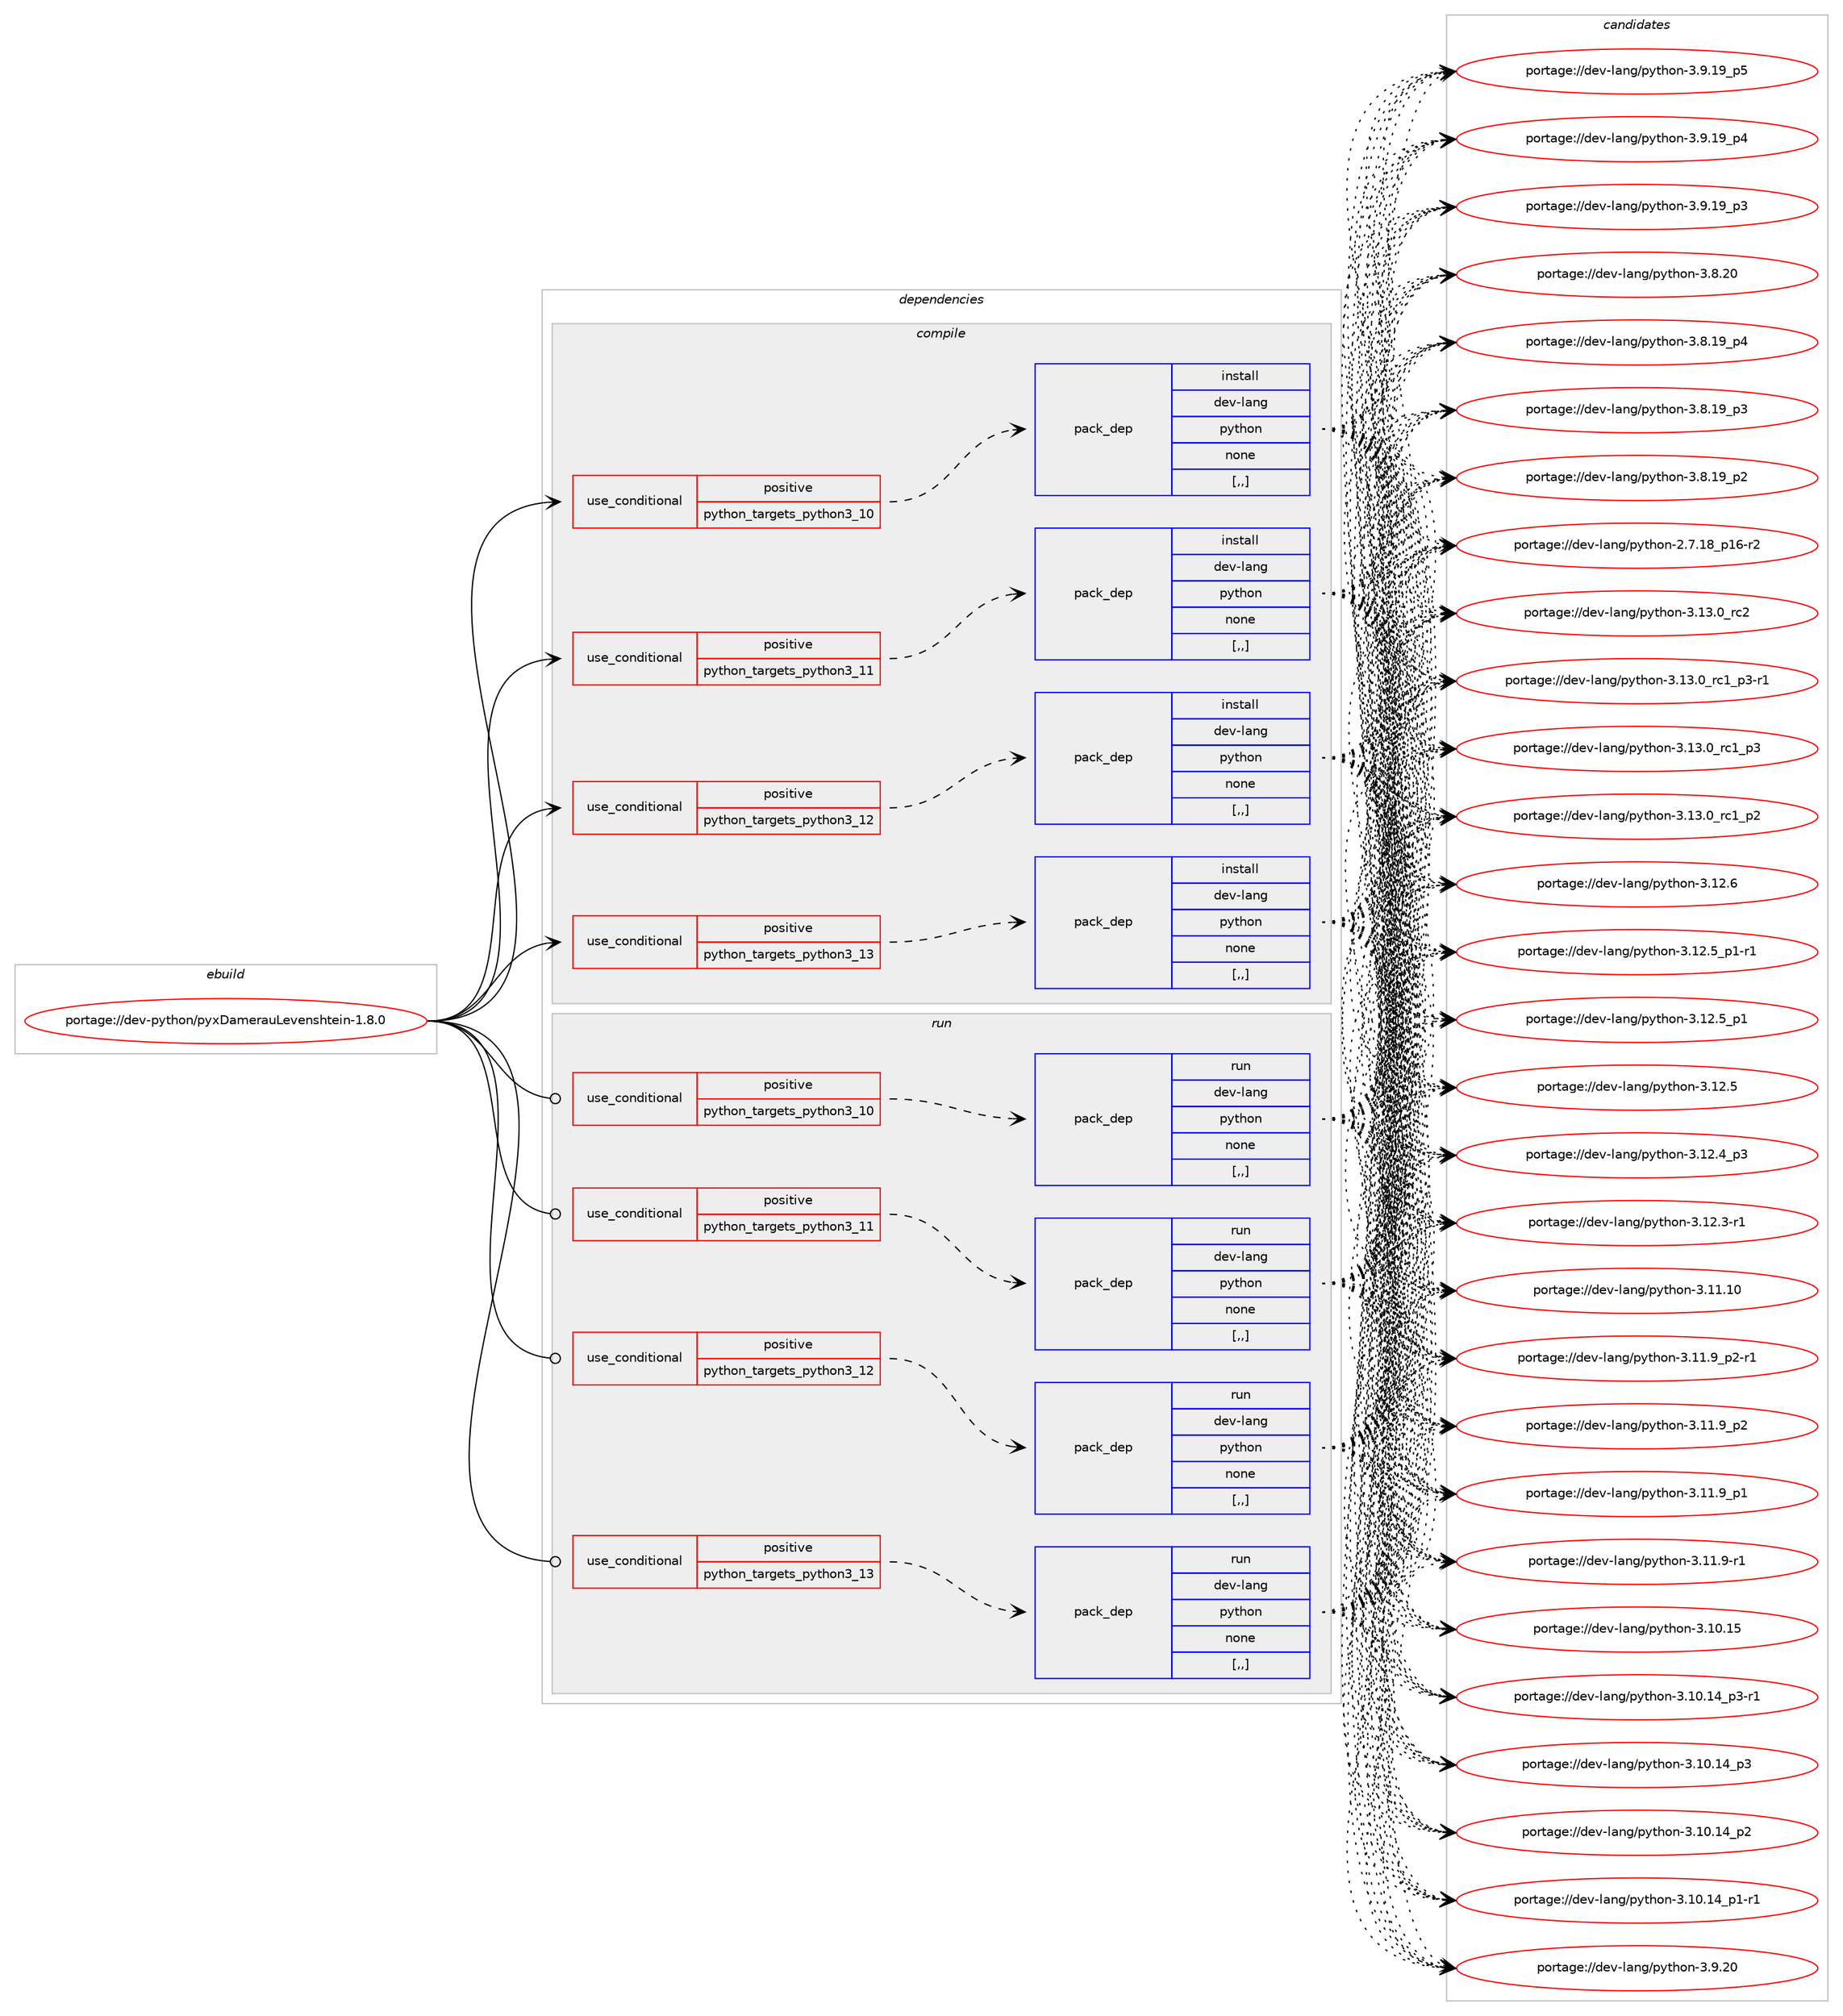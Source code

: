 digraph prolog {

# *************
# Graph options
# *************

newrank=true;
concentrate=true;
compound=true;
graph [rankdir=LR,fontname=Helvetica,fontsize=10,ranksep=1.5];#, ranksep=2.5, nodesep=0.2];
edge  [arrowhead=vee];
node  [fontname=Helvetica,fontsize=10];

# **********
# The ebuild
# **********

subgraph cluster_leftcol {
color=gray;
label=<<i>ebuild</i>>;
id [label="portage://dev-python/pyxDamerauLevenshtein-1.8.0", color=red, width=4, href="../dev-python/pyxDamerauLevenshtein-1.8.0.svg"];
}

# ****************
# The dependencies
# ****************

subgraph cluster_midcol {
color=gray;
label=<<i>dependencies</i>>;
subgraph cluster_compile {
fillcolor="#eeeeee";
style=filled;
label=<<i>compile</i>>;
subgraph cond169237 {
dependency656173 [label=<<TABLE BORDER="0" CELLBORDER="1" CELLSPACING="0" CELLPADDING="4"><TR><TD ROWSPAN="3" CELLPADDING="10">use_conditional</TD></TR><TR><TD>positive</TD></TR><TR><TD>python_targets_python3_10</TD></TR></TABLE>>, shape=none, color=red];
subgraph pack482074 {
dependency656174 [label=<<TABLE BORDER="0" CELLBORDER="1" CELLSPACING="0" CELLPADDING="4" WIDTH="220"><TR><TD ROWSPAN="6" CELLPADDING="30">pack_dep</TD></TR><TR><TD WIDTH="110">install</TD></TR><TR><TD>dev-lang</TD></TR><TR><TD>python</TD></TR><TR><TD>none</TD></TR><TR><TD>[,,]</TD></TR></TABLE>>, shape=none, color=blue];
}
dependency656173:e -> dependency656174:w [weight=20,style="dashed",arrowhead="vee"];
}
id:e -> dependency656173:w [weight=20,style="solid",arrowhead="vee"];
subgraph cond169238 {
dependency656175 [label=<<TABLE BORDER="0" CELLBORDER="1" CELLSPACING="0" CELLPADDING="4"><TR><TD ROWSPAN="3" CELLPADDING="10">use_conditional</TD></TR><TR><TD>positive</TD></TR><TR><TD>python_targets_python3_11</TD></TR></TABLE>>, shape=none, color=red];
subgraph pack482075 {
dependency656176 [label=<<TABLE BORDER="0" CELLBORDER="1" CELLSPACING="0" CELLPADDING="4" WIDTH="220"><TR><TD ROWSPAN="6" CELLPADDING="30">pack_dep</TD></TR><TR><TD WIDTH="110">install</TD></TR><TR><TD>dev-lang</TD></TR><TR><TD>python</TD></TR><TR><TD>none</TD></TR><TR><TD>[,,]</TD></TR></TABLE>>, shape=none, color=blue];
}
dependency656175:e -> dependency656176:w [weight=20,style="dashed",arrowhead="vee"];
}
id:e -> dependency656175:w [weight=20,style="solid",arrowhead="vee"];
subgraph cond169239 {
dependency656177 [label=<<TABLE BORDER="0" CELLBORDER="1" CELLSPACING="0" CELLPADDING="4"><TR><TD ROWSPAN="3" CELLPADDING="10">use_conditional</TD></TR><TR><TD>positive</TD></TR><TR><TD>python_targets_python3_12</TD></TR></TABLE>>, shape=none, color=red];
subgraph pack482076 {
dependency656178 [label=<<TABLE BORDER="0" CELLBORDER="1" CELLSPACING="0" CELLPADDING="4" WIDTH="220"><TR><TD ROWSPAN="6" CELLPADDING="30">pack_dep</TD></TR><TR><TD WIDTH="110">install</TD></TR><TR><TD>dev-lang</TD></TR><TR><TD>python</TD></TR><TR><TD>none</TD></TR><TR><TD>[,,]</TD></TR></TABLE>>, shape=none, color=blue];
}
dependency656177:e -> dependency656178:w [weight=20,style="dashed",arrowhead="vee"];
}
id:e -> dependency656177:w [weight=20,style="solid",arrowhead="vee"];
subgraph cond169240 {
dependency656179 [label=<<TABLE BORDER="0" CELLBORDER="1" CELLSPACING="0" CELLPADDING="4"><TR><TD ROWSPAN="3" CELLPADDING="10">use_conditional</TD></TR><TR><TD>positive</TD></TR><TR><TD>python_targets_python3_13</TD></TR></TABLE>>, shape=none, color=red];
subgraph pack482077 {
dependency656180 [label=<<TABLE BORDER="0" CELLBORDER="1" CELLSPACING="0" CELLPADDING="4" WIDTH="220"><TR><TD ROWSPAN="6" CELLPADDING="30">pack_dep</TD></TR><TR><TD WIDTH="110">install</TD></TR><TR><TD>dev-lang</TD></TR><TR><TD>python</TD></TR><TR><TD>none</TD></TR><TR><TD>[,,]</TD></TR></TABLE>>, shape=none, color=blue];
}
dependency656179:e -> dependency656180:w [weight=20,style="dashed",arrowhead="vee"];
}
id:e -> dependency656179:w [weight=20,style="solid",arrowhead="vee"];
}
subgraph cluster_compileandrun {
fillcolor="#eeeeee";
style=filled;
label=<<i>compile and run</i>>;
}
subgraph cluster_run {
fillcolor="#eeeeee";
style=filled;
label=<<i>run</i>>;
subgraph cond169241 {
dependency656181 [label=<<TABLE BORDER="0" CELLBORDER="1" CELLSPACING="0" CELLPADDING="4"><TR><TD ROWSPAN="3" CELLPADDING="10">use_conditional</TD></TR><TR><TD>positive</TD></TR><TR><TD>python_targets_python3_10</TD></TR></TABLE>>, shape=none, color=red];
subgraph pack482078 {
dependency656182 [label=<<TABLE BORDER="0" CELLBORDER="1" CELLSPACING="0" CELLPADDING="4" WIDTH="220"><TR><TD ROWSPAN="6" CELLPADDING="30">pack_dep</TD></TR><TR><TD WIDTH="110">run</TD></TR><TR><TD>dev-lang</TD></TR><TR><TD>python</TD></TR><TR><TD>none</TD></TR><TR><TD>[,,]</TD></TR></TABLE>>, shape=none, color=blue];
}
dependency656181:e -> dependency656182:w [weight=20,style="dashed",arrowhead="vee"];
}
id:e -> dependency656181:w [weight=20,style="solid",arrowhead="odot"];
subgraph cond169242 {
dependency656183 [label=<<TABLE BORDER="0" CELLBORDER="1" CELLSPACING="0" CELLPADDING="4"><TR><TD ROWSPAN="3" CELLPADDING="10">use_conditional</TD></TR><TR><TD>positive</TD></TR><TR><TD>python_targets_python3_11</TD></TR></TABLE>>, shape=none, color=red];
subgraph pack482079 {
dependency656184 [label=<<TABLE BORDER="0" CELLBORDER="1" CELLSPACING="0" CELLPADDING="4" WIDTH="220"><TR><TD ROWSPAN="6" CELLPADDING="30">pack_dep</TD></TR><TR><TD WIDTH="110">run</TD></TR><TR><TD>dev-lang</TD></TR><TR><TD>python</TD></TR><TR><TD>none</TD></TR><TR><TD>[,,]</TD></TR></TABLE>>, shape=none, color=blue];
}
dependency656183:e -> dependency656184:w [weight=20,style="dashed",arrowhead="vee"];
}
id:e -> dependency656183:w [weight=20,style="solid",arrowhead="odot"];
subgraph cond169243 {
dependency656185 [label=<<TABLE BORDER="0" CELLBORDER="1" CELLSPACING="0" CELLPADDING="4"><TR><TD ROWSPAN="3" CELLPADDING="10">use_conditional</TD></TR><TR><TD>positive</TD></TR><TR><TD>python_targets_python3_12</TD></TR></TABLE>>, shape=none, color=red];
subgraph pack482080 {
dependency656186 [label=<<TABLE BORDER="0" CELLBORDER="1" CELLSPACING="0" CELLPADDING="4" WIDTH="220"><TR><TD ROWSPAN="6" CELLPADDING="30">pack_dep</TD></TR><TR><TD WIDTH="110">run</TD></TR><TR><TD>dev-lang</TD></TR><TR><TD>python</TD></TR><TR><TD>none</TD></TR><TR><TD>[,,]</TD></TR></TABLE>>, shape=none, color=blue];
}
dependency656185:e -> dependency656186:w [weight=20,style="dashed",arrowhead="vee"];
}
id:e -> dependency656185:w [weight=20,style="solid",arrowhead="odot"];
subgraph cond169244 {
dependency656187 [label=<<TABLE BORDER="0" CELLBORDER="1" CELLSPACING="0" CELLPADDING="4"><TR><TD ROWSPAN="3" CELLPADDING="10">use_conditional</TD></TR><TR><TD>positive</TD></TR><TR><TD>python_targets_python3_13</TD></TR></TABLE>>, shape=none, color=red];
subgraph pack482081 {
dependency656188 [label=<<TABLE BORDER="0" CELLBORDER="1" CELLSPACING="0" CELLPADDING="4" WIDTH="220"><TR><TD ROWSPAN="6" CELLPADDING="30">pack_dep</TD></TR><TR><TD WIDTH="110">run</TD></TR><TR><TD>dev-lang</TD></TR><TR><TD>python</TD></TR><TR><TD>none</TD></TR><TR><TD>[,,]</TD></TR></TABLE>>, shape=none, color=blue];
}
dependency656187:e -> dependency656188:w [weight=20,style="dashed",arrowhead="vee"];
}
id:e -> dependency656187:w [weight=20,style="solid",arrowhead="odot"];
}
}

# **************
# The candidates
# **************

subgraph cluster_choices {
rank=same;
color=gray;
label=<<i>candidates</i>>;

subgraph choice482074 {
color=black;
nodesep=1;
choice10010111845108971101034711212111610411111045514649514648951149950 [label="portage://dev-lang/python-3.13.0_rc2", color=red, width=4,href="../dev-lang/python-3.13.0_rc2.svg"];
choice1001011184510897110103471121211161041111104551464951464895114994995112514511449 [label="portage://dev-lang/python-3.13.0_rc1_p3-r1", color=red, width=4,href="../dev-lang/python-3.13.0_rc1_p3-r1.svg"];
choice100101118451089711010347112121116104111110455146495146489511499499511251 [label="portage://dev-lang/python-3.13.0_rc1_p3", color=red, width=4,href="../dev-lang/python-3.13.0_rc1_p3.svg"];
choice100101118451089711010347112121116104111110455146495146489511499499511250 [label="portage://dev-lang/python-3.13.0_rc1_p2", color=red, width=4,href="../dev-lang/python-3.13.0_rc1_p2.svg"];
choice10010111845108971101034711212111610411111045514649504654 [label="portage://dev-lang/python-3.12.6", color=red, width=4,href="../dev-lang/python-3.12.6.svg"];
choice1001011184510897110103471121211161041111104551464950465395112494511449 [label="portage://dev-lang/python-3.12.5_p1-r1", color=red, width=4,href="../dev-lang/python-3.12.5_p1-r1.svg"];
choice100101118451089711010347112121116104111110455146495046539511249 [label="portage://dev-lang/python-3.12.5_p1", color=red, width=4,href="../dev-lang/python-3.12.5_p1.svg"];
choice10010111845108971101034711212111610411111045514649504653 [label="portage://dev-lang/python-3.12.5", color=red, width=4,href="../dev-lang/python-3.12.5.svg"];
choice100101118451089711010347112121116104111110455146495046529511251 [label="portage://dev-lang/python-3.12.4_p3", color=red, width=4,href="../dev-lang/python-3.12.4_p3.svg"];
choice100101118451089711010347112121116104111110455146495046514511449 [label="portage://dev-lang/python-3.12.3-r1", color=red, width=4,href="../dev-lang/python-3.12.3-r1.svg"];
choice1001011184510897110103471121211161041111104551464949464948 [label="portage://dev-lang/python-3.11.10", color=red, width=4,href="../dev-lang/python-3.11.10.svg"];
choice1001011184510897110103471121211161041111104551464949465795112504511449 [label="portage://dev-lang/python-3.11.9_p2-r1", color=red, width=4,href="../dev-lang/python-3.11.9_p2-r1.svg"];
choice100101118451089711010347112121116104111110455146494946579511250 [label="portage://dev-lang/python-3.11.9_p2", color=red, width=4,href="../dev-lang/python-3.11.9_p2.svg"];
choice100101118451089711010347112121116104111110455146494946579511249 [label="portage://dev-lang/python-3.11.9_p1", color=red, width=4,href="../dev-lang/python-3.11.9_p1.svg"];
choice100101118451089711010347112121116104111110455146494946574511449 [label="portage://dev-lang/python-3.11.9-r1", color=red, width=4,href="../dev-lang/python-3.11.9-r1.svg"];
choice1001011184510897110103471121211161041111104551464948464953 [label="portage://dev-lang/python-3.10.15", color=red, width=4,href="../dev-lang/python-3.10.15.svg"];
choice100101118451089711010347112121116104111110455146494846495295112514511449 [label="portage://dev-lang/python-3.10.14_p3-r1", color=red, width=4,href="../dev-lang/python-3.10.14_p3-r1.svg"];
choice10010111845108971101034711212111610411111045514649484649529511251 [label="portage://dev-lang/python-3.10.14_p3", color=red, width=4,href="../dev-lang/python-3.10.14_p3.svg"];
choice10010111845108971101034711212111610411111045514649484649529511250 [label="portage://dev-lang/python-3.10.14_p2", color=red, width=4,href="../dev-lang/python-3.10.14_p2.svg"];
choice100101118451089711010347112121116104111110455146494846495295112494511449 [label="portage://dev-lang/python-3.10.14_p1-r1", color=red, width=4,href="../dev-lang/python-3.10.14_p1-r1.svg"];
choice10010111845108971101034711212111610411111045514657465048 [label="portage://dev-lang/python-3.9.20", color=red, width=4,href="../dev-lang/python-3.9.20.svg"];
choice100101118451089711010347112121116104111110455146574649579511253 [label="portage://dev-lang/python-3.9.19_p5", color=red, width=4,href="../dev-lang/python-3.9.19_p5.svg"];
choice100101118451089711010347112121116104111110455146574649579511252 [label="portage://dev-lang/python-3.9.19_p4", color=red, width=4,href="../dev-lang/python-3.9.19_p4.svg"];
choice100101118451089711010347112121116104111110455146574649579511251 [label="portage://dev-lang/python-3.9.19_p3", color=red, width=4,href="../dev-lang/python-3.9.19_p3.svg"];
choice10010111845108971101034711212111610411111045514656465048 [label="portage://dev-lang/python-3.8.20", color=red, width=4,href="../dev-lang/python-3.8.20.svg"];
choice100101118451089711010347112121116104111110455146564649579511252 [label="portage://dev-lang/python-3.8.19_p4", color=red, width=4,href="../dev-lang/python-3.8.19_p4.svg"];
choice100101118451089711010347112121116104111110455146564649579511251 [label="portage://dev-lang/python-3.8.19_p3", color=red, width=4,href="../dev-lang/python-3.8.19_p3.svg"];
choice100101118451089711010347112121116104111110455146564649579511250 [label="portage://dev-lang/python-3.8.19_p2", color=red, width=4,href="../dev-lang/python-3.8.19_p2.svg"];
choice100101118451089711010347112121116104111110455046554649569511249544511450 [label="portage://dev-lang/python-2.7.18_p16-r2", color=red, width=4,href="../dev-lang/python-2.7.18_p16-r2.svg"];
dependency656174:e -> choice10010111845108971101034711212111610411111045514649514648951149950:w [style=dotted,weight="100"];
dependency656174:e -> choice1001011184510897110103471121211161041111104551464951464895114994995112514511449:w [style=dotted,weight="100"];
dependency656174:e -> choice100101118451089711010347112121116104111110455146495146489511499499511251:w [style=dotted,weight="100"];
dependency656174:e -> choice100101118451089711010347112121116104111110455146495146489511499499511250:w [style=dotted,weight="100"];
dependency656174:e -> choice10010111845108971101034711212111610411111045514649504654:w [style=dotted,weight="100"];
dependency656174:e -> choice1001011184510897110103471121211161041111104551464950465395112494511449:w [style=dotted,weight="100"];
dependency656174:e -> choice100101118451089711010347112121116104111110455146495046539511249:w [style=dotted,weight="100"];
dependency656174:e -> choice10010111845108971101034711212111610411111045514649504653:w [style=dotted,weight="100"];
dependency656174:e -> choice100101118451089711010347112121116104111110455146495046529511251:w [style=dotted,weight="100"];
dependency656174:e -> choice100101118451089711010347112121116104111110455146495046514511449:w [style=dotted,weight="100"];
dependency656174:e -> choice1001011184510897110103471121211161041111104551464949464948:w [style=dotted,weight="100"];
dependency656174:e -> choice1001011184510897110103471121211161041111104551464949465795112504511449:w [style=dotted,weight="100"];
dependency656174:e -> choice100101118451089711010347112121116104111110455146494946579511250:w [style=dotted,weight="100"];
dependency656174:e -> choice100101118451089711010347112121116104111110455146494946579511249:w [style=dotted,weight="100"];
dependency656174:e -> choice100101118451089711010347112121116104111110455146494946574511449:w [style=dotted,weight="100"];
dependency656174:e -> choice1001011184510897110103471121211161041111104551464948464953:w [style=dotted,weight="100"];
dependency656174:e -> choice100101118451089711010347112121116104111110455146494846495295112514511449:w [style=dotted,weight="100"];
dependency656174:e -> choice10010111845108971101034711212111610411111045514649484649529511251:w [style=dotted,weight="100"];
dependency656174:e -> choice10010111845108971101034711212111610411111045514649484649529511250:w [style=dotted,weight="100"];
dependency656174:e -> choice100101118451089711010347112121116104111110455146494846495295112494511449:w [style=dotted,weight="100"];
dependency656174:e -> choice10010111845108971101034711212111610411111045514657465048:w [style=dotted,weight="100"];
dependency656174:e -> choice100101118451089711010347112121116104111110455146574649579511253:w [style=dotted,weight="100"];
dependency656174:e -> choice100101118451089711010347112121116104111110455146574649579511252:w [style=dotted,weight="100"];
dependency656174:e -> choice100101118451089711010347112121116104111110455146574649579511251:w [style=dotted,weight="100"];
dependency656174:e -> choice10010111845108971101034711212111610411111045514656465048:w [style=dotted,weight="100"];
dependency656174:e -> choice100101118451089711010347112121116104111110455146564649579511252:w [style=dotted,weight="100"];
dependency656174:e -> choice100101118451089711010347112121116104111110455146564649579511251:w [style=dotted,weight="100"];
dependency656174:e -> choice100101118451089711010347112121116104111110455146564649579511250:w [style=dotted,weight="100"];
dependency656174:e -> choice100101118451089711010347112121116104111110455046554649569511249544511450:w [style=dotted,weight="100"];
}
subgraph choice482075 {
color=black;
nodesep=1;
choice10010111845108971101034711212111610411111045514649514648951149950 [label="portage://dev-lang/python-3.13.0_rc2", color=red, width=4,href="../dev-lang/python-3.13.0_rc2.svg"];
choice1001011184510897110103471121211161041111104551464951464895114994995112514511449 [label="portage://dev-lang/python-3.13.0_rc1_p3-r1", color=red, width=4,href="../dev-lang/python-3.13.0_rc1_p3-r1.svg"];
choice100101118451089711010347112121116104111110455146495146489511499499511251 [label="portage://dev-lang/python-3.13.0_rc1_p3", color=red, width=4,href="../dev-lang/python-3.13.0_rc1_p3.svg"];
choice100101118451089711010347112121116104111110455146495146489511499499511250 [label="portage://dev-lang/python-3.13.0_rc1_p2", color=red, width=4,href="../dev-lang/python-3.13.0_rc1_p2.svg"];
choice10010111845108971101034711212111610411111045514649504654 [label="portage://dev-lang/python-3.12.6", color=red, width=4,href="../dev-lang/python-3.12.6.svg"];
choice1001011184510897110103471121211161041111104551464950465395112494511449 [label="portage://dev-lang/python-3.12.5_p1-r1", color=red, width=4,href="../dev-lang/python-3.12.5_p1-r1.svg"];
choice100101118451089711010347112121116104111110455146495046539511249 [label="portage://dev-lang/python-3.12.5_p1", color=red, width=4,href="../dev-lang/python-3.12.5_p1.svg"];
choice10010111845108971101034711212111610411111045514649504653 [label="portage://dev-lang/python-3.12.5", color=red, width=4,href="../dev-lang/python-3.12.5.svg"];
choice100101118451089711010347112121116104111110455146495046529511251 [label="portage://dev-lang/python-3.12.4_p3", color=red, width=4,href="../dev-lang/python-3.12.4_p3.svg"];
choice100101118451089711010347112121116104111110455146495046514511449 [label="portage://dev-lang/python-3.12.3-r1", color=red, width=4,href="../dev-lang/python-3.12.3-r1.svg"];
choice1001011184510897110103471121211161041111104551464949464948 [label="portage://dev-lang/python-3.11.10", color=red, width=4,href="../dev-lang/python-3.11.10.svg"];
choice1001011184510897110103471121211161041111104551464949465795112504511449 [label="portage://dev-lang/python-3.11.9_p2-r1", color=red, width=4,href="../dev-lang/python-3.11.9_p2-r1.svg"];
choice100101118451089711010347112121116104111110455146494946579511250 [label="portage://dev-lang/python-3.11.9_p2", color=red, width=4,href="../dev-lang/python-3.11.9_p2.svg"];
choice100101118451089711010347112121116104111110455146494946579511249 [label="portage://dev-lang/python-3.11.9_p1", color=red, width=4,href="../dev-lang/python-3.11.9_p1.svg"];
choice100101118451089711010347112121116104111110455146494946574511449 [label="portage://dev-lang/python-3.11.9-r1", color=red, width=4,href="../dev-lang/python-3.11.9-r1.svg"];
choice1001011184510897110103471121211161041111104551464948464953 [label="portage://dev-lang/python-3.10.15", color=red, width=4,href="../dev-lang/python-3.10.15.svg"];
choice100101118451089711010347112121116104111110455146494846495295112514511449 [label="portage://dev-lang/python-3.10.14_p3-r1", color=red, width=4,href="../dev-lang/python-3.10.14_p3-r1.svg"];
choice10010111845108971101034711212111610411111045514649484649529511251 [label="portage://dev-lang/python-3.10.14_p3", color=red, width=4,href="../dev-lang/python-3.10.14_p3.svg"];
choice10010111845108971101034711212111610411111045514649484649529511250 [label="portage://dev-lang/python-3.10.14_p2", color=red, width=4,href="../dev-lang/python-3.10.14_p2.svg"];
choice100101118451089711010347112121116104111110455146494846495295112494511449 [label="portage://dev-lang/python-3.10.14_p1-r1", color=red, width=4,href="../dev-lang/python-3.10.14_p1-r1.svg"];
choice10010111845108971101034711212111610411111045514657465048 [label="portage://dev-lang/python-3.9.20", color=red, width=4,href="../dev-lang/python-3.9.20.svg"];
choice100101118451089711010347112121116104111110455146574649579511253 [label="portage://dev-lang/python-3.9.19_p5", color=red, width=4,href="../dev-lang/python-3.9.19_p5.svg"];
choice100101118451089711010347112121116104111110455146574649579511252 [label="portage://dev-lang/python-3.9.19_p4", color=red, width=4,href="../dev-lang/python-3.9.19_p4.svg"];
choice100101118451089711010347112121116104111110455146574649579511251 [label="portage://dev-lang/python-3.9.19_p3", color=red, width=4,href="../dev-lang/python-3.9.19_p3.svg"];
choice10010111845108971101034711212111610411111045514656465048 [label="portage://dev-lang/python-3.8.20", color=red, width=4,href="../dev-lang/python-3.8.20.svg"];
choice100101118451089711010347112121116104111110455146564649579511252 [label="portage://dev-lang/python-3.8.19_p4", color=red, width=4,href="../dev-lang/python-3.8.19_p4.svg"];
choice100101118451089711010347112121116104111110455146564649579511251 [label="portage://dev-lang/python-3.8.19_p3", color=red, width=4,href="../dev-lang/python-3.8.19_p3.svg"];
choice100101118451089711010347112121116104111110455146564649579511250 [label="portage://dev-lang/python-3.8.19_p2", color=red, width=4,href="../dev-lang/python-3.8.19_p2.svg"];
choice100101118451089711010347112121116104111110455046554649569511249544511450 [label="portage://dev-lang/python-2.7.18_p16-r2", color=red, width=4,href="../dev-lang/python-2.7.18_p16-r2.svg"];
dependency656176:e -> choice10010111845108971101034711212111610411111045514649514648951149950:w [style=dotted,weight="100"];
dependency656176:e -> choice1001011184510897110103471121211161041111104551464951464895114994995112514511449:w [style=dotted,weight="100"];
dependency656176:e -> choice100101118451089711010347112121116104111110455146495146489511499499511251:w [style=dotted,weight="100"];
dependency656176:e -> choice100101118451089711010347112121116104111110455146495146489511499499511250:w [style=dotted,weight="100"];
dependency656176:e -> choice10010111845108971101034711212111610411111045514649504654:w [style=dotted,weight="100"];
dependency656176:e -> choice1001011184510897110103471121211161041111104551464950465395112494511449:w [style=dotted,weight="100"];
dependency656176:e -> choice100101118451089711010347112121116104111110455146495046539511249:w [style=dotted,weight="100"];
dependency656176:e -> choice10010111845108971101034711212111610411111045514649504653:w [style=dotted,weight="100"];
dependency656176:e -> choice100101118451089711010347112121116104111110455146495046529511251:w [style=dotted,weight="100"];
dependency656176:e -> choice100101118451089711010347112121116104111110455146495046514511449:w [style=dotted,weight="100"];
dependency656176:e -> choice1001011184510897110103471121211161041111104551464949464948:w [style=dotted,weight="100"];
dependency656176:e -> choice1001011184510897110103471121211161041111104551464949465795112504511449:w [style=dotted,weight="100"];
dependency656176:e -> choice100101118451089711010347112121116104111110455146494946579511250:w [style=dotted,weight="100"];
dependency656176:e -> choice100101118451089711010347112121116104111110455146494946579511249:w [style=dotted,weight="100"];
dependency656176:e -> choice100101118451089711010347112121116104111110455146494946574511449:w [style=dotted,weight="100"];
dependency656176:e -> choice1001011184510897110103471121211161041111104551464948464953:w [style=dotted,weight="100"];
dependency656176:e -> choice100101118451089711010347112121116104111110455146494846495295112514511449:w [style=dotted,weight="100"];
dependency656176:e -> choice10010111845108971101034711212111610411111045514649484649529511251:w [style=dotted,weight="100"];
dependency656176:e -> choice10010111845108971101034711212111610411111045514649484649529511250:w [style=dotted,weight="100"];
dependency656176:e -> choice100101118451089711010347112121116104111110455146494846495295112494511449:w [style=dotted,weight="100"];
dependency656176:e -> choice10010111845108971101034711212111610411111045514657465048:w [style=dotted,weight="100"];
dependency656176:e -> choice100101118451089711010347112121116104111110455146574649579511253:w [style=dotted,weight="100"];
dependency656176:e -> choice100101118451089711010347112121116104111110455146574649579511252:w [style=dotted,weight="100"];
dependency656176:e -> choice100101118451089711010347112121116104111110455146574649579511251:w [style=dotted,weight="100"];
dependency656176:e -> choice10010111845108971101034711212111610411111045514656465048:w [style=dotted,weight="100"];
dependency656176:e -> choice100101118451089711010347112121116104111110455146564649579511252:w [style=dotted,weight="100"];
dependency656176:e -> choice100101118451089711010347112121116104111110455146564649579511251:w [style=dotted,weight="100"];
dependency656176:e -> choice100101118451089711010347112121116104111110455146564649579511250:w [style=dotted,weight="100"];
dependency656176:e -> choice100101118451089711010347112121116104111110455046554649569511249544511450:w [style=dotted,weight="100"];
}
subgraph choice482076 {
color=black;
nodesep=1;
choice10010111845108971101034711212111610411111045514649514648951149950 [label="portage://dev-lang/python-3.13.0_rc2", color=red, width=4,href="../dev-lang/python-3.13.0_rc2.svg"];
choice1001011184510897110103471121211161041111104551464951464895114994995112514511449 [label="portage://dev-lang/python-3.13.0_rc1_p3-r1", color=red, width=4,href="../dev-lang/python-3.13.0_rc1_p3-r1.svg"];
choice100101118451089711010347112121116104111110455146495146489511499499511251 [label="portage://dev-lang/python-3.13.0_rc1_p3", color=red, width=4,href="../dev-lang/python-3.13.0_rc1_p3.svg"];
choice100101118451089711010347112121116104111110455146495146489511499499511250 [label="portage://dev-lang/python-3.13.0_rc1_p2", color=red, width=4,href="../dev-lang/python-3.13.0_rc1_p2.svg"];
choice10010111845108971101034711212111610411111045514649504654 [label="portage://dev-lang/python-3.12.6", color=red, width=4,href="../dev-lang/python-3.12.6.svg"];
choice1001011184510897110103471121211161041111104551464950465395112494511449 [label="portage://dev-lang/python-3.12.5_p1-r1", color=red, width=4,href="../dev-lang/python-3.12.5_p1-r1.svg"];
choice100101118451089711010347112121116104111110455146495046539511249 [label="portage://dev-lang/python-3.12.5_p1", color=red, width=4,href="../dev-lang/python-3.12.5_p1.svg"];
choice10010111845108971101034711212111610411111045514649504653 [label="portage://dev-lang/python-3.12.5", color=red, width=4,href="../dev-lang/python-3.12.5.svg"];
choice100101118451089711010347112121116104111110455146495046529511251 [label="portage://dev-lang/python-3.12.4_p3", color=red, width=4,href="../dev-lang/python-3.12.4_p3.svg"];
choice100101118451089711010347112121116104111110455146495046514511449 [label="portage://dev-lang/python-3.12.3-r1", color=red, width=4,href="../dev-lang/python-3.12.3-r1.svg"];
choice1001011184510897110103471121211161041111104551464949464948 [label="portage://dev-lang/python-3.11.10", color=red, width=4,href="../dev-lang/python-3.11.10.svg"];
choice1001011184510897110103471121211161041111104551464949465795112504511449 [label="portage://dev-lang/python-3.11.9_p2-r1", color=red, width=4,href="../dev-lang/python-3.11.9_p2-r1.svg"];
choice100101118451089711010347112121116104111110455146494946579511250 [label="portage://dev-lang/python-3.11.9_p2", color=red, width=4,href="../dev-lang/python-3.11.9_p2.svg"];
choice100101118451089711010347112121116104111110455146494946579511249 [label="portage://dev-lang/python-3.11.9_p1", color=red, width=4,href="../dev-lang/python-3.11.9_p1.svg"];
choice100101118451089711010347112121116104111110455146494946574511449 [label="portage://dev-lang/python-3.11.9-r1", color=red, width=4,href="../dev-lang/python-3.11.9-r1.svg"];
choice1001011184510897110103471121211161041111104551464948464953 [label="portage://dev-lang/python-3.10.15", color=red, width=4,href="../dev-lang/python-3.10.15.svg"];
choice100101118451089711010347112121116104111110455146494846495295112514511449 [label="portage://dev-lang/python-3.10.14_p3-r1", color=red, width=4,href="../dev-lang/python-3.10.14_p3-r1.svg"];
choice10010111845108971101034711212111610411111045514649484649529511251 [label="portage://dev-lang/python-3.10.14_p3", color=red, width=4,href="../dev-lang/python-3.10.14_p3.svg"];
choice10010111845108971101034711212111610411111045514649484649529511250 [label="portage://dev-lang/python-3.10.14_p2", color=red, width=4,href="../dev-lang/python-3.10.14_p2.svg"];
choice100101118451089711010347112121116104111110455146494846495295112494511449 [label="portage://dev-lang/python-3.10.14_p1-r1", color=red, width=4,href="../dev-lang/python-3.10.14_p1-r1.svg"];
choice10010111845108971101034711212111610411111045514657465048 [label="portage://dev-lang/python-3.9.20", color=red, width=4,href="../dev-lang/python-3.9.20.svg"];
choice100101118451089711010347112121116104111110455146574649579511253 [label="portage://dev-lang/python-3.9.19_p5", color=red, width=4,href="../dev-lang/python-3.9.19_p5.svg"];
choice100101118451089711010347112121116104111110455146574649579511252 [label="portage://dev-lang/python-3.9.19_p4", color=red, width=4,href="../dev-lang/python-3.9.19_p4.svg"];
choice100101118451089711010347112121116104111110455146574649579511251 [label="portage://dev-lang/python-3.9.19_p3", color=red, width=4,href="../dev-lang/python-3.9.19_p3.svg"];
choice10010111845108971101034711212111610411111045514656465048 [label="portage://dev-lang/python-3.8.20", color=red, width=4,href="../dev-lang/python-3.8.20.svg"];
choice100101118451089711010347112121116104111110455146564649579511252 [label="portage://dev-lang/python-3.8.19_p4", color=red, width=4,href="../dev-lang/python-3.8.19_p4.svg"];
choice100101118451089711010347112121116104111110455146564649579511251 [label="portage://dev-lang/python-3.8.19_p3", color=red, width=4,href="../dev-lang/python-3.8.19_p3.svg"];
choice100101118451089711010347112121116104111110455146564649579511250 [label="portage://dev-lang/python-3.8.19_p2", color=red, width=4,href="../dev-lang/python-3.8.19_p2.svg"];
choice100101118451089711010347112121116104111110455046554649569511249544511450 [label="portage://dev-lang/python-2.7.18_p16-r2", color=red, width=4,href="../dev-lang/python-2.7.18_p16-r2.svg"];
dependency656178:e -> choice10010111845108971101034711212111610411111045514649514648951149950:w [style=dotted,weight="100"];
dependency656178:e -> choice1001011184510897110103471121211161041111104551464951464895114994995112514511449:w [style=dotted,weight="100"];
dependency656178:e -> choice100101118451089711010347112121116104111110455146495146489511499499511251:w [style=dotted,weight="100"];
dependency656178:e -> choice100101118451089711010347112121116104111110455146495146489511499499511250:w [style=dotted,weight="100"];
dependency656178:e -> choice10010111845108971101034711212111610411111045514649504654:w [style=dotted,weight="100"];
dependency656178:e -> choice1001011184510897110103471121211161041111104551464950465395112494511449:w [style=dotted,weight="100"];
dependency656178:e -> choice100101118451089711010347112121116104111110455146495046539511249:w [style=dotted,weight="100"];
dependency656178:e -> choice10010111845108971101034711212111610411111045514649504653:w [style=dotted,weight="100"];
dependency656178:e -> choice100101118451089711010347112121116104111110455146495046529511251:w [style=dotted,weight="100"];
dependency656178:e -> choice100101118451089711010347112121116104111110455146495046514511449:w [style=dotted,weight="100"];
dependency656178:e -> choice1001011184510897110103471121211161041111104551464949464948:w [style=dotted,weight="100"];
dependency656178:e -> choice1001011184510897110103471121211161041111104551464949465795112504511449:w [style=dotted,weight="100"];
dependency656178:e -> choice100101118451089711010347112121116104111110455146494946579511250:w [style=dotted,weight="100"];
dependency656178:e -> choice100101118451089711010347112121116104111110455146494946579511249:w [style=dotted,weight="100"];
dependency656178:e -> choice100101118451089711010347112121116104111110455146494946574511449:w [style=dotted,weight="100"];
dependency656178:e -> choice1001011184510897110103471121211161041111104551464948464953:w [style=dotted,weight="100"];
dependency656178:e -> choice100101118451089711010347112121116104111110455146494846495295112514511449:w [style=dotted,weight="100"];
dependency656178:e -> choice10010111845108971101034711212111610411111045514649484649529511251:w [style=dotted,weight="100"];
dependency656178:e -> choice10010111845108971101034711212111610411111045514649484649529511250:w [style=dotted,weight="100"];
dependency656178:e -> choice100101118451089711010347112121116104111110455146494846495295112494511449:w [style=dotted,weight="100"];
dependency656178:e -> choice10010111845108971101034711212111610411111045514657465048:w [style=dotted,weight="100"];
dependency656178:e -> choice100101118451089711010347112121116104111110455146574649579511253:w [style=dotted,weight="100"];
dependency656178:e -> choice100101118451089711010347112121116104111110455146574649579511252:w [style=dotted,weight="100"];
dependency656178:e -> choice100101118451089711010347112121116104111110455146574649579511251:w [style=dotted,weight="100"];
dependency656178:e -> choice10010111845108971101034711212111610411111045514656465048:w [style=dotted,weight="100"];
dependency656178:e -> choice100101118451089711010347112121116104111110455146564649579511252:w [style=dotted,weight="100"];
dependency656178:e -> choice100101118451089711010347112121116104111110455146564649579511251:w [style=dotted,weight="100"];
dependency656178:e -> choice100101118451089711010347112121116104111110455146564649579511250:w [style=dotted,weight="100"];
dependency656178:e -> choice100101118451089711010347112121116104111110455046554649569511249544511450:w [style=dotted,weight="100"];
}
subgraph choice482077 {
color=black;
nodesep=1;
choice10010111845108971101034711212111610411111045514649514648951149950 [label="portage://dev-lang/python-3.13.0_rc2", color=red, width=4,href="../dev-lang/python-3.13.0_rc2.svg"];
choice1001011184510897110103471121211161041111104551464951464895114994995112514511449 [label="portage://dev-lang/python-3.13.0_rc1_p3-r1", color=red, width=4,href="../dev-lang/python-3.13.0_rc1_p3-r1.svg"];
choice100101118451089711010347112121116104111110455146495146489511499499511251 [label="portage://dev-lang/python-3.13.0_rc1_p3", color=red, width=4,href="../dev-lang/python-3.13.0_rc1_p3.svg"];
choice100101118451089711010347112121116104111110455146495146489511499499511250 [label="portage://dev-lang/python-3.13.0_rc1_p2", color=red, width=4,href="../dev-lang/python-3.13.0_rc1_p2.svg"];
choice10010111845108971101034711212111610411111045514649504654 [label="portage://dev-lang/python-3.12.6", color=red, width=4,href="../dev-lang/python-3.12.6.svg"];
choice1001011184510897110103471121211161041111104551464950465395112494511449 [label="portage://dev-lang/python-3.12.5_p1-r1", color=red, width=4,href="../dev-lang/python-3.12.5_p1-r1.svg"];
choice100101118451089711010347112121116104111110455146495046539511249 [label="portage://dev-lang/python-3.12.5_p1", color=red, width=4,href="../dev-lang/python-3.12.5_p1.svg"];
choice10010111845108971101034711212111610411111045514649504653 [label="portage://dev-lang/python-3.12.5", color=red, width=4,href="../dev-lang/python-3.12.5.svg"];
choice100101118451089711010347112121116104111110455146495046529511251 [label="portage://dev-lang/python-3.12.4_p3", color=red, width=4,href="../dev-lang/python-3.12.4_p3.svg"];
choice100101118451089711010347112121116104111110455146495046514511449 [label="portage://dev-lang/python-3.12.3-r1", color=red, width=4,href="../dev-lang/python-3.12.3-r1.svg"];
choice1001011184510897110103471121211161041111104551464949464948 [label="portage://dev-lang/python-3.11.10", color=red, width=4,href="../dev-lang/python-3.11.10.svg"];
choice1001011184510897110103471121211161041111104551464949465795112504511449 [label="portage://dev-lang/python-3.11.9_p2-r1", color=red, width=4,href="../dev-lang/python-3.11.9_p2-r1.svg"];
choice100101118451089711010347112121116104111110455146494946579511250 [label="portage://dev-lang/python-3.11.9_p2", color=red, width=4,href="../dev-lang/python-3.11.9_p2.svg"];
choice100101118451089711010347112121116104111110455146494946579511249 [label="portage://dev-lang/python-3.11.9_p1", color=red, width=4,href="../dev-lang/python-3.11.9_p1.svg"];
choice100101118451089711010347112121116104111110455146494946574511449 [label="portage://dev-lang/python-3.11.9-r1", color=red, width=4,href="../dev-lang/python-3.11.9-r1.svg"];
choice1001011184510897110103471121211161041111104551464948464953 [label="portage://dev-lang/python-3.10.15", color=red, width=4,href="../dev-lang/python-3.10.15.svg"];
choice100101118451089711010347112121116104111110455146494846495295112514511449 [label="portage://dev-lang/python-3.10.14_p3-r1", color=red, width=4,href="../dev-lang/python-3.10.14_p3-r1.svg"];
choice10010111845108971101034711212111610411111045514649484649529511251 [label="portage://dev-lang/python-3.10.14_p3", color=red, width=4,href="../dev-lang/python-3.10.14_p3.svg"];
choice10010111845108971101034711212111610411111045514649484649529511250 [label="portage://dev-lang/python-3.10.14_p2", color=red, width=4,href="../dev-lang/python-3.10.14_p2.svg"];
choice100101118451089711010347112121116104111110455146494846495295112494511449 [label="portage://dev-lang/python-3.10.14_p1-r1", color=red, width=4,href="../dev-lang/python-3.10.14_p1-r1.svg"];
choice10010111845108971101034711212111610411111045514657465048 [label="portage://dev-lang/python-3.9.20", color=red, width=4,href="../dev-lang/python-3.9.20.svg"];
choice100101118451089711010347112121116104111110455146574649579511253 [label="portage://dev-lang/python-3.9.19_p5", color=red, width=4,href="../dev-lang/python-3.9.19_p5.svg"];
choice100101118451089711010347112121116104111110455146574649579511252 [label="portage://dev-lang/python-3.9.19_p4", color=red, width=4,href="../dev-lang/python-3.9.19_p4.svg"];
choice100101118451089711010347112121116104111110455146574649579511251 [label="portage://dev-lang/python-3.9.19_p3", color=red, width=4,href="../dev-lang/python-3.9.19_p3.svg"];
choice10010111845108971101034711212111610411111045514656465048 [label="portage://dev-lang/python-3.8.20", color=red, width=4,href="../dev-lang/python-3.8.20.svg"];
choice100101118451089711010347112121116104111110455146564649579511252 [label="portage://dev-lang/python-3.8.19_p4", color=red, width=4,href="../dev-lang/python-3.8.19_p4.svg"];
choice100101118451089711010347112121116104111110455146564649579511251 [label="portage://dev-lang/python-3.8.19_p3", color=red, width=4,href="../dev-lang/python-3.8.19_p3.svg"];
choice100101118451089711010347112121116104111110455146564649579511250 [label="portage://dev-lang/python-3.8.19_p2", color=red, width=4,href="../dev-lang/python-3.8.19_p2.svg"];
choice100101118451089711010347112121116104111110455046554649569511249544511450 [label="portage://dev-lang/python-2.7.18_p16-r2", color=red, width=4,href="../dev-lang/python-2.7.18_p16-r2.svg"];
dependency656180:e -> choice10010111845108971101034711212111610411111045514649514648951149950:w [style=dotted,weight="100"];
dependency656180:e -> choice1001011184510897110103471121211161041111104551464951464895114994995112514511449:w [style=dotted,weight="100"];
dependency656180:e -> choice100101118451089711010347112121116104111110455146495146489511499499511251:w [style=dotted,weight="100"];
dependency656180:e -> choice100101118451089711010347112121116104111110455146495146489511499499511250:w [style=dotted,weight="100"];
dependency656180:e -> choice10010111845108971101034711212111610411111045514649504654:w [style=dotted,weight="100"];
dependency656180:e -> choice1001011184510897110103471121211161041111104551464950465395112494511449:w [style=dotted,weight="100"];
dependency656180:e -> choice100101118451089711010347112121116104111110455146495046539511249:w [style=dotted,weight="100"];
dependency656180:e -> choice10010111845108971101034711212111610411111045514649504653:w [style=dotted,weight="100"];
dependency656180:e -> choice100101118451089711010347112121116104111110455146495046529511251:w [style=dotted,weight="100"];
dependency656180:e -> choice100101118451089711010347112121116104111110455146495046514511449:w [style=dotted,weight="100"];
dependency656180:e -> choice1001011184510897110103471121211161041111104551464949464948:w [style=dotted,weight="100"];
dependency656180:e -> choice1001011184510897110103471121211161041111104551464949465795112504511449:w [style=dotted,weight="100"];
dependency656180:e -> choice100101118451089711010347112121116104111110455146494946579511250:w [style=dotted,weight="100"];
dependency656180:e -> choice100101118451089711010347112121116104111110455146494946579511249:w [style=dotted,weight="100"];
dependency656180:e -> choice100101118451089711010347112121116104111110455146494946574511449:w [style=dotted,weight="100"];
dependency656180:e -> choice1001011184510897110103471121211161041111104551464948464953:w [style=dotted,weight="100"];
dependency656180:e -> choice100101118451089711010347112121116104111110455146494846495295112514511449:w [style=dotted,weight="100"];
dependency656180:e -> choice10010111845108971101034711212111610411111045514649484649529511251:w [style=dotted,weight="100"];
dependency656180:e -> choice10010111845108971101034711212111610411111045514649484649529511250:w [style=dotted,weight="100"];
dependency656180:e -> choice100101118451089711010347112121116104111110455146494846495295112494511449:w [style=dotted,weight="100"];
dependency656180:e -> choice10010111845108971101034711212111610411111045514657465048:w [style=dotted,weight="100"];
dependency656180:e -> choice100101118451089711010347112121116104111110455146574649579511253:w [style=dotted,weight="100"];
dependency656180:e -> choice100101118451089711010347112121116104111110455146574649579511252:w [style=dotted,weight="100"];
dependency656180:e -> choice100101118451089711010347112121116104111110455146574649579511251:w [style=dotted,weight="100"];
dependency656180:e -> choice10010111845108971101034711212111610411111045514656465048:w [style=dotted,weight="100"];
dependency656180:e -> choice100101118451089711010347112121116104111110455146564649579511252:w [style=dotted,weight="100"];
dependency656180:e -> choice100101118451089711010347112121116104111110455146564649579511251:w [style=dotted,weight="100"];
dependency656180:e -> choice100101118451089711010347112121116104111110455146564649579511250:w [style=dotted,weight="100"];
dependency656180:e -> choice100101118451089711010347112121116104111110455046554649569511249544511450:w [style=dotted,weight="100"];
}
subgraph choice482078 {
color=black;
nodesep=1;
choice10010111845108971101034711212111610411111045514649514648951149950 [label="portage://dev-lang/python-3.13.0_rc2", color=red, width=4,href="../dev-lang/python-3.13.0_rc2.svg"];
choice1001011184510897110103471121211161041111104551464951464895114994995112514511449 [label="portage://dev-lang/python-3.13.0_rc1_p3-r1", color=red, width=4,href="../dev-lang/python-3.13.0_rc1_p3-r1.svg"];
choice100101118451089711010347112121116104111110455146495146489511499499511251 [label="portage://dev-lang/python-3.13.0_rc1_p3", color=red, width=4,href="../dev-lang/python-3.13.0_rc1_p3.svg"];
choice100101118451089711010347112121116104111110455146495146489511499499511250 [label="portage://dev-lang/python-3.13.0_rc1_p2", color=red, width=4,href="../dev-lang/python-3.13.0_rc1_p2.svg"];
choice10010111845108971101034711212111610411111045514649504654 [label="portage://dev-lang/python-3.12.6", color=red, width=4,href="../dev-lang/python-3.12.6.svg"];
choice1001011184510897110103471121211161041111104551464950465395112494511449 [label="portage://dev-lang/python-3.12.5_p1-r1", color=red, width=4,href="../dev-lang/python-3.12.5_p1-r1.svg"];
choice100101118451089711010347112121116104111110455146495046539511249 [label="portage://dev-lang/python-3.12.5_p1", color=red, width=4,href="../dev-lang/python-3.12.5_p1.svg"];
choice10010111845108971101034711212111610411111045514649504653 [label="portage://dev-lang/python-3.12.5", color=red, width=4,href="../dev-lang/python-3.12.5.svg"];
choice100101118451089711010347112121116104111110455146495046529511251 [label="portage://dev-lang/python-3.12.4_p3", color=red, width=4,href="../dev-lang/python-3.12.4_p3.svg"];
choice100101118451089711010347112121116104111110455146495046514511449 [label="portage://dev-lang/python-3.12.3-r1", color=red, width=4,href="../dev-lang/python-3.12.3-r1.svg"];
choice1001011184510897110103471121211161041111104551464949464948 [label="portage://dev-lang/python-3.11.10", color=red, width=4,href="../dev-lang/python-3.11.10.svg"];
choice1001011184510897110103471121211161041111104551464949465795112504511449 [label="portage://dev-lang/python-3.11.9_p2-r1", color=red, width=4,href="../dev-lang/python-3.11.9_p2-r1.svg"];
choice100101118451089711010347112121116104111110455146494946579511250 [label="portage://dev-lang/python-3.11.9_p2", color=red, width=4,href="../dev-lang/python-3.11.9_p2.svg"];
choice100101118451089711010347112121116104111110455146494946579511249 [label="portage://dev-lang/python-3.11.9_p1", color=red, width=4,href="../dev-lang/python-3.11.9_p1.svg"];
choice100101118451089711010347112121116104111110455146494946574511449 [label="portage://dev-lang/python-3.11.9-r1", color=red, width=4,href="../dev-lang/python-3.11.9-r1.svg"];
choice1001011184510897110103471121211161041111104551464948464953 [label="portage://dev-lang/python-3.10.15", color=red, width=4,href="../dev-lang/python-3.10.15.svg"];
choice100101118451089711010347112121116104111110455146494846495295112514511449 [label="portage://dev-lang/python-3.10.14_p3-r1", color=red, width=4,href="../dev-lang/python-3.10.14_p3-r1.svg"];
choice10010111845108971101034711212111610411111045514649484649529511251 [label="portage://dev-lang/python-3.10.14_p3", color=red, width=4,href="../dev-lang/python-3.10.14_p3.svg"];
choice10010111845108971101034711212111610411111045514649484649529511250 [label="portage://dev-lang/python-3.10.14_p2", color=red, width=4,href="../dev-lang/python-3.10.14_p2.svg"];
choice100101118451089711010347112121116104111110455146494846495295112494511449 [label="portage://dev-lang/python-3.10.14_p1-r1", color=red, width=4,href="../dev-lang/python-3.10.14_p1-r1.svg"];
choice10010111845108971101034711212111610411111045514657465048 [label="portage://dev-lang/python-3.9.20", color=red, width=4,href="../dev-lang/python-3.9.20.svg"];
choice100101118451089711010347112121116104111110455146574649579511253 [label="portage://dev-lang/python-3.9.19_p5", color=red, width=4,href="../dev-lang/python-3.9.19_p5.svg"];
choice100101118451089711010347112121116104111110455146574649579511252 [label="portage://dev-lang/python-3.9.19_p4", color=red, width=4,href="../dev-lang/python-3.9.19_p4.svg"];
choice100101118451089711010347112121116104111110455146574649579511251 [label="portage://dev-lang/python-3.9.19_p3", color=red, width=4,href="../dev-lang/python-3.9.19_p3.svg"];
choice10010111845108971101034711212111610411111045514656465048 [label="portage://dev-lang/python-3.8.20", color=red, width=4,href="../dev-lang/python-3.8.20.svg"];
choice100101118451089711010347112121116104111110455146564649579511252 [label="portage://dev-lang/python-3.8.19_p4", color=red, width=4,href="../dev-lang/python-3.8.19_p4.svg"];
choice100101118451089711010347112121116104111110455146564649579511251 [label="portage://dev-lang/python-3.8.19_p3", color=red, width=4,href="../dev-lang/python-3.8.19_p3.svg"];
choice100101118451089711010347112121116104111110455146564649579511250 [label="portage://dev-lang/python-3.8.19_p2", color=red, width=4,href="../dev-lang/python-3.8.19_p2.svg"];
choice100101118451089711010347112121116104111110455046554649569511249544511450 [label="portage://dev-lang/python-2.7.18_p16-r2", color=red, width=4,href="../dev-lang/python-2.7.18_p16-r2.svg"];
dependency656182:e -> choice10010111845108971101034711212111610411111045514649514648951149950:w [style=dotted,weight="100"];
dependency656182:e -> choice1001011184510897110103471121211161041111104551464951464895114994995112514511449:w [style=dotted,weight="100"];
dependency656182:e -> choice100101118451089711010347112121116104111110455146495146489511499499511251:w [style=dotted,weight="100"];
dependency656182:e -> choice100101118451089711010347112121116104111110455146495146489511499499511250:w [style=dotted,weight="100"];
dependency656182:e -> choice10010111845108971101034711212111610411111045514649504654:w [style=dotted,weight="100"];
dependency656182:e -> choice1001011184510897110103471121211161041111104551464950465395112494511449:w [style=dotted,weight="100"];
dependency656182:e -> choice100101118451089711010347112121116104111110455146495046539511249:w [style=dotted,weight="100"];
dependency656182:e -> choice10010111845108971101034711212111610411111045514649504653:w [style=dotted,weight="100"];
dependency656182:e -> choice100101118451089711010347112121116104111110455146495046529511251:w [style=dotted,weight="100"];
dependency656182:e -> choice100101118451089711010347112121116104111110455146495046514511449:w [style=dotted,weight="100"];
dependency656182:e -> choice1001011184510897110103471121211161041111104551464949464948:w [style=dotted,weight="100"];
dependency656182:e -> choice1001011184510897110103471121211161041111104551464949465795112504511449:w [style=dotted,weight="100"];
dependency656182:e -> choice100101118451089711010347112121116104111110455146494946579511250:w [style=dotted,weight="100"];
dependency656182:e -> choice100101118451089711010347112121116104111110455146494946579511249:w [style=dotted,weight="100"];
dependency656182:e -> choice100101118451089711010347112121116104111110455146494946574511449:w [style=dotted,weight="100"];
dependency656182:e -> choice1001011184510897110103471121211161041111104551464948464953:w [style=dotted,weight="100"];
dependency656182:e -> choice100101118451089711010347112121116104111110455146494846495295112514511449:w [style=dotted,weight="100"];
dependency656182:e -> choice10010111845108971101034711212111610411111045514649484649529511251:w [style=dotted,weight="100"];
dependency656182:e -> choice10010111845108971101034711212111610411111045514649484649529511250:w [style=dotted,weight="100"];
dependency656182:e -> choice100101118451089711010347112121116104111110455146494846495295112494511449:w [style=dotted,weight="100"];
dependency656182:e -> choice10010111845108971101034711212111610411111045514657465048:w [style=dotted,weight="100"];
dependency656182:e -> choice100101118451089711010347112121116104111110455146574649579511253:w [style=dotted,weight="100"];
dependency656182:e -> choice100101118451089711010347112121116104111110455146574649579511252:w [style=dotted,weight="100"];
dependency656182:e -> choice100101118451089711010347112121116104111110455146574649579511251:w [style=dotted,weight="100"];
dependency656182:e -> choice10010111845108971101034711212111610411111045514656465048:w [style=dotted,weight="100"];
dependency656182:e -> choice100101118451089711010347112121116104111110455146564649579511252:w [style=dotted,weight="100"];
dependency656182:e -> choice100101118451089711010347112121116104111110455146564649579511251:w [style=dotted,weight="100"];
dependency656182:e -> choice100101118451089711010347112121116104111110455146564649579511250:w [style=dotted,weight="100"];
dependency656182:e -> choice100101118451089711010347112121116104111110455046554649569511249544511450:w [style=dotted,weight="100"];
}
subgraph choice482079 {
color=black;
nodesep=1;
choice10010111845108971101034711212111610411111045514649514648951149950 [label="portage://dev-lang/python-3.13.0_rc2", color=red, width=4,href="../dev-lang/python-3.13.0_rc2.svg"];
choice1001011184510897110103471121211161041111104551464951464895114994995112514511449 [label="portage://dev-lang/python-3.13.0_rc1_p3-r1", color=red, width=4,href="../dev-lang/python-3.13.0_rc1_p3-r1.svg"];
choice100101118451089711010347112121116104111110455146495146489511499499511251 [label="portage://dev-lang/python-3.13.0_rc1_p3", color=red, width=4,href="../dev-lang/python-3.13.0_rc1_p3.svg"];
choice100101118451089711010347112121116104111110455146495146489511499499511250 [label="portage://dev-lang/python-3.13.0_rc1_p2", color=red, width=4,href="../dev-lang/python-3.13.0_rc1_p2.svg"];
choice10010111845108971101034711212111610411111045514649504654 [label="portage://dev-lang/python-3.12.6", color=red, width=4,href="../dev-lang/python-3.12.6.svg"];
choice1001011184510897110103471121211161041111104551464950465395112494511449 [label="portage://dev-lang/python-3.12.5_p1-r1", color=red, width=4,href="../dev-lang/python-3.12.5_p1-r1.svg"];
choice100101118451089711010347112121116104111110455146495046539511249 [label="portage://dev-lang/python-3.12.5_p1", color=red, width=4,href="../dev-lang/python-3.12.5_p1.svg"];
choice10010111845108971101034711212111610411111045514649504653 [label="portage://dev-lang/python-3.12.5", color=red, width=4,href="../dev-lang/python-3.12.5.svg"];
choice100101118451089711010347112121116104111110455146495046529511251 [label="portage://dev-lang/python-3.12.4_p3", color=red, width=4,href="../dev-lang/python-3.12.4_p3.svg"];
choice100101118451089711010347112121116104111110455146495046514511449 [label="portage://dev-lang/python-3.12.3-r1", color=red, width=4,href="../dev-lang/python-3.12.3-r1.svg"];
choice1001011184510897110103471121211161041111104551464949464948 [label="portage://dev-lang/python-3.11.10", color=red, width=4,href="../dev-lang/python-3.11.10.svg"];
choice1001011184510897110103471121211161041111104551464949465795112504511449 [label="portage://dev-lang/python-3.11.9_p2-r1", color=red, width=4,href="../dev-lang/python-3.11.9_p2-r1.svg"];
choice100101118451089711010347112121116104111110455146494946579511250 [label="portage://dev-lang/python-3.11.9_p2", color=red, width=4,href="../dev-lang/python-3.11.9_p2.svg"];
choice100101118451089711010347112121116104111110455146494946579511249 [label="portage://dev-lang/python-3.11.9_p1", color=red, width=4,href="../dev-lang/python-3.11.9_p1.svg"];
choice100101118451089711010347112121116104111110455146494946574511449 [label="portage://dev-lang/python-3.11.9-r1", color=red, width=4,href="../dev-lang/python-3.11.9-r1.svg"];
choice1001011184510897110103471121211161041111104551464948464953 [label="portage://dev-lang/python-3.10.15", color=red, width=4,href="../dev-lang/python-3.10.15.svg"];
choice100101118451089711010347112121116104111110455146494846495295112514511449 [label="portage://dev-lang/python-3.10.14_p3-r1", color=red, width=4,href="../dev-lang/python-3.10.14_p3-r1.svg"];
choice10010111845108971101034711212111610411111045514649484649529511251 [label="portage://dev-lang/python-3.10.14_p3", color=red, width=4,href="../dev-lang/python-3.10.14_p3.svg"];
choice10010111845108971101034711212111610411111045514649484649529511250 [label="portage://dev-lang/python-3.10.14_p2", color=red, width=4,href="../dev-lang/python-3.10.14_p2.svg"];
choice100101118451089711010347112121116104111110455146494846495295112494511449 [label="portage://dev-lang/python-3.10.14_p1-r1", color=red, width=4,href="../dev-lang/python-3.10.14_p1-r1.svg"];
choice10010111845108971101034711212111610411111045514657465048 [label="portage://dev-lang/python-3.9.20", color=red, width=4,href="../dev-lang/python-3.9.20.svg"];
choice100101118451089711010347112121116104111110455146574649579511253 [label="portage://dev-lang/python-3.9.19_p5", color=red, width=4,href="../dev-lang/python-3.9.19_p5.svg"];
choice100101118451089711010347112121116104111110455146574649579511252 [label="portage://dev-lang/python-3.9.19_p4", color=red, width=4,href="../dev-lang/python-3.9.19_p4.svg"];
choice100101118451089711010347112121116104111110455146574649579511251 [label="portage://dev-lang/python-3.9.19_p3", color=red, width=4,href="../dev-lang/python-3.9.19_p3.svg"];
choice10010111845108971101034711212111610411111045514656465048 [label="portage://dev-lang/python-3.8.20", color=red, width=4,href="../dev-lang/python-3.8.20.svg"];
choice100101118451089711010347112121116104111110455146564649579511252 [label="portage://dev-lang/python-3.8.19_p4", color=red, width=4,href="../dev-lang/python-3.8.19_p4.svg"];
choice100101118451089711010347112121116104111110455146564649579511251 [label="portage://dev-lang/python-3.8.19_p3", color=red, width=4,href="../dev-lang/python-3.8.19_p3.svg"];
choice100101118451089711010347112121116104111110455146564649579511250 [label="portage://dev-lang/python-3.8.19_p2", color=red, width=4,href="../dev-lang/python-3.8.19_p2.svg"];
choice100101118451089711010347112121116104111110455046554649569511249544511450 [label="portage://dev-lang/python-2.7.18_p16-r2", color=red, width=4,href="../dev-lang/python-2.7.18_p16-r2.svg"];
dependency656184:e -> choice10010111845108971101034711212111610411111045514649514648951149950:w [style=dotted,weight="100"];
dependency656184:e -> choice1001011184510897110103471121211161041111104551464951464895114994995112514511449:w [style=dotted,weight="100"];
dependency656184:e -> choice100101118451089711010347112121116104111110455146495146489511499499511251:w [style=dotted,weight="100"];
dependency656184:e -> choice100101118451089711010347112121116104111110455146495146489511499499511250:w [style=dotted,weight="100"];
dependency656184:e -> choice10010111845108971101034711212111610411111045514649504654:w [style=dotted,weight="100"];
dependency656184:e -> choice1001011184510897110103471121211161041111104551464950465395112494511449:w [style=dotted,weight="100"];
dependency656184:e -> choice100101118451089711010347112121116104111110455146495046539511249:w [style=dotted,weight="100"];
dependency656184:e -> choice10010111845108971101034711212111610411111045514649504653:w [style=dotted,weight="100"];
dependency656184:e -> choice100101118451089711010347112121116104111110455146495046529511251:w [style=dotted,weight="100"];
dependency656184:e -> choice100101118451089711010347112121116104111110455146495046514511449:w [style=dotted,weight="100"];
dependency656184:e -> choice1001011184510897110103471121211161041111104551464949464948:w [style=dotted,weight="100"];
dependency656184:e -> choice1001011184510897110103471121211161041111104551464949465795112504511449:w [style=dotted,weight="100"];
dependency656184:e -> choice100101118451089711010347112121116104111110455146494946579511250:w [style=dotted,weight="100"];
dependency656184:e -> choice100101118451089711010347112121116104111110455146494946579511249:w [style=dotted,weight="100"];
dependency656184:e -> choice100101118451089711010347112121116104111110455146494946574511449:w [style=dotted,weight="100"];
dependency656184:e -> choice1001011184510897110103471121211161041111104551464948464953:w [style=dotted,weight="100"];
dependency656184:e -> choice100101118451089711010347112121116104111110455146494846495295112514511449:w [style=dotted,weight="100"];
dependency656184:e -> choice10010111845108971101034711212111610411111045514649484649529511251:w [style=dotted,weight="100"];
dependency656184:e -> choice10010111845108971101034711212111610411111045514649484649529511250:w [style=dotted,weight="100"];
dependency656184:e -> choice100101118451089711010347112121116104111110455146494846495295112494511449:w [style=dotted,weight="100"];
dependency656184:e -> choice10010111845108971101034711212111610411111045514657465048:w [style=dotted,weight="100"];
dependency656184:e -> choice100101118451089711010347112121116104111110455146574649579511253:w [style=dotted,weight="100"];
dependency656184:e -> choice100101118451089711010347112121116104111110455146574649579511252:w [style=dotted,weight="100"];
dependency656184:e -> choice100101118451089711010347112121116104111110455146574649579511251:w [style=dotted,weight="100"];
dependency656184:e -> choice10010111845108971101034711212111610411111045514656465048:w [style=dotted,weight="100"];
dependency656184:e -> choice100101118451089711010347112121116104111110455146564649579511252:w [style=dotted,weight="100"];
dependency656184:e -> choice100101118451089711010347112121116104111110455146564649579511251:w [style=dotted,weight="100"];
dependency656184:e -> choice100101118451089711010347112121116104111110455146564649579511250:w [style=dotted,weight="100"];
dependency656184:e -> choice100101118451089711010347112121116104111110455046554649569511249544511450:w [style=dotted,weight="100"];
}
subgraph choice482080 {
color=black;
nodesep=1;
choice10010111845108971101034711212111610411111045514649514648951149950 [label="portage://dev-lang/python-3.13.0_rc2", color=red, width=4,href="../dev-lang/python-3.13.0_rc2.svg"];
choice1001011184510897110103471121211161041111104551464951464895114994995112514511449 [label="portage://dev-lang/python-3.13.0_rc1_p3-r1", color=red, width=4,href="../dev-lang/python-3.13.0_rc1_p3-r1.svg"];
choice100101118451089711010347112121116104111110455146495146489511499499511251 [label="portage://dev-lang/python-3.13.0_rc1_p3", color=red, width=4,href="../dev-lang/python-3.13.0_rc1_p3.svg"];
choice100101118451089711010347112121116104111110455146495146489511499499511250 [label="portage://dev-lang/python-3.13.0_rc1_p2", color=red, width=4,href="../dev-lang/python-3.13.0_rc1_p2.svg"];
choice10010111845108971101034711212111610411111045514649504654 [label="portage://dev-lang/python-3.12.6", color=red, width=4,href="../dev-lang/python-3.12.6.svg"];
choice1001011184510897110103471121211161041111104551464950465395112494511449 [label="portage://dev-lang/python-3.12.5_p1-r1", color=red, width=4,href="../dev-lang/python-3.12.5_p1-r1.svg"];
choice100101118451089711010347112121116104111110455146495046539511249 [label="portage://dev-lang/python-3.12.5_p1", color=red, width=4,href="../dev-lang/python-3.12.5_p1.svg"];
choice10010111845108971101034711212111610411111045514649504653 [label="portage://dev-lang/python-3.12.5", color=red, width=4,href="../dev-lang/python-3.12.5.svg"];
choice100101118451089711010347112121116104111110455146495046529511251 [label="portage://dev-lang/python-3.12.4_p3", color=red, width=4,href="../dev-lang/python-3.12.4_p3.svg"];
choice100101118451089711010347112121116104111110455146495046514511449 [label="portage://dev-lang/python-3.12.3-r1", color=red, width=4,href="../dev-lang/python-3.12.3-r1.svg"];
choice1001011184510897110103471121211161041111104551464949464948 [label="portage://dev-lang/python-3.11.10", color=red, width=4,href="../dev-lang/python-3.11.10.svg"];
choice1001011184510897110103471121211161041111104551464949465795112504511449 [label="portage://dev-lang/python-3.11.9_p2-r1", color=red, width=4,href="../dev-lang/python-3.11.9_p2-r1.svg"];
choice100101118451089711010347112121116104111110455146494946579511250 [label="portage://dev-lang/python-3.11.9_p2", color=red, width=4,href="../dev-lang/python-3.11.9_p2.svg"];
choice100101118451089711010347112121116104111110455146494946579511249 [label="portage://dev-lang/python-3.11.9_p1", color=red, width=4,href="../dev-lang/python-3.11.9_p1.svg"];
choice100101118451089711010347112121116104111110455146494946574511449 [label="portage://dev-lang/python-3.11.9-r1", color=red, width=4,href="../dev-lang/python-3.11.9-r1.svg"];
choice1001011184510897110103471121211161041111104551464948464953 [label="portage://dev-lang/python-3.10.15", color=red, width=4,href="../dev-lang/python-3.10.15.svg"];
choice100101118451089711010347112121116104111110455146494846495295112514511449 [label="portage://dev-lang/python-3.10.14_p3-r1", color=red, width=4,href="../dev-lang/python-3.10.14_p3-r1.svg"];
choice10010111845108971101034711212111610411111045514649484649529511251 [label="portage://dev-lang/python-3.10.14_p3", color=red, width=4,href="../dev-lang/python-3.10.14_p3.svg"];
choice10010111845108971101034711212111610411111045514649484649529511250 [label="portage://dev-lang/python-3.10.14_p2", color=red, width=4,href="../dev-lang/python-3.10.14_p2.svg"];
choice100101118451089711010347112121116104111110455146494846495295112494511449 [label="portage://dev-lang/python-3.10.14_p1-r1", color=red, width=4,href="../dev-lang/python-3.10.14_p1-r1.svg"];
choice10010111845108971101034711212111610411111045514657465048 [label="portage://dev-lang/python-3.9.20", color=red, width=4,href="../dev-lang/python-3.9.20.svg"];
choice100101118451089711010347112121116104111110455146574649579511253 [label="portage://dev-lang/python-3.9.19_p5", color=red, width=4,href="../dev-lang/python-3.9.19_p5.svg"];
choice100101118451089711010347112121116104111110455146574649579511252 [label="portage://dev-lang/python-3.9.19_p4", color=red, width=4,href="../dev-lang/python-3.9.19_p4.svg"];
choice100101118451089711010347112121116104111110455146574649579511251 [label="portage://dev-lang/python-3.9.19_p3", color=red, width=4,href="../dev-lang/python-3.9.19_p3.svg"];
choice10010111845108971101034711212111610411111045514656465048 [label="portage://dev-lang/python-3.8.20", color=red, width=4,href="../dev-lang/python-3.8.20.svg"];
choice100101118451089711010347112121116104111110455146564649579511252 [label="portage://dev-lang/python-3.8.19_p4", color=red, width=4,href="../dev-lang/python-3.8.19_p4.svg"];
choice100101118451089711010347112121116104111110455146564649579511251 [label="portage://dev-lang/python-3.8.19_p3", color=red, width=4,href="../dev-lang/python-3.8.19_p3.svg"];
choice100101118451089711010347112121116104111110455146564649579511250 [label="portage://dev-lang/python-3.8.19_p2", color=red, width=4,href="../dev-lang/python-3.8.19_p2.svg"];
choice100101118451089711010347112121116104111110455046554649569511249544511450 [label="portage://dev-lang/python-2.7.18_p16-r2", color=red, width=4,href="../dev-lang/python-2.7.18_p16-r2.svg"];
dependency656186:e -> choice10010111845108971101034711212111610411111045514649514648951149950:w [style=dotted,weight="100"];
dependency656186:e -> choice1001011184510897110103471121211161041111104551464951464895114994995112514511449:w [style=dotted,weight="100"];
dependency656186:e -> choice100101118451089711010347112121116104111110455146495146489511499499511251:w [style=dotted,weight="100"];
dependency656186:e -> choice100101118451089711010347112121116104111110455146495146489511499499511250:w [style=dotted,weight="100"];
dependency656186:e -> choice10010111845108971101034711212111610411111045514649504654:w [style=dotted,weight="100"];
dependency656186:e -> choice1001011184510897110103471121211161041111104551464950465395112494511449:w [style=dotted,weight="100"];
dependency656186:e -> choice100101118451089711010347112121116104111110455146495046539511249:w [style=dotted,weight="100"];
dependency656186:e -> choice10010111845108971101034711212111610411111045514649504653:w [style=dotted,weight="100"];
dependency656186:e -> choice100101118451089711010347112121116104111110455146495046529511251:w [style=dotted,weight="100"];
dependency656186:e -> choice100101118451089711010347112121116104111110455146495046514511449:w [style=dotted,weight="100"];
dependency656186:e -> choice1001011184510897110103471121211161041111104551464949464948:w [style=dotted,weight="100"];
dependency656186:e -> choice1001011184510897110103471121211161041111104551464949465795112504511449:w [style=dotted,weight="100"];
dependency656186:e -> choice100101118451089711010347112121116104111110455146494946579511250:w [style=dotted,weight="100"];
dependency656186:e -> choice100101118451089711010347112121116104111110455146494946579511249:w [style=dotted,weight="100"];
dependency656186:e -> choice100101118451089711010347112121116104111110455146494946574511449:w [style=dotted,weight="100"];
dependency656186:e -> choice1001011184510897110103471121211161041111104551464948464953:w [style=dotted,weight="100"];
dependency656186:e -> choice100101118451089711010347112121116104111110455146494846495295112514511449:w [style=dotted,weight="100"];
dependency656186:e -> choice10010111845108971101034711212111610411111045514649484649529511251:w [style=dotted,weight="100"];
dependency656186:e -> choice10010111845108971101034711212111610411111045514649484649529511250:w [style=dotted,weight="100"];
dependency656186:e -> choice100101118451089711010347112121116104111110455146494846495295112494511449:w [style=dotted,weight="100"];
dependency656186:e -> choice10010111845108971101034711212111610411111045514657465048:w [style=dotted,weight="100"];
dependency656186:e -> choice100101118451089711010347112121116104111110455146574649579511253:w [style=dotted,weight="100"];
dependency656186:e -> choice100101118451089711010347112121116104111110455146574649579511252:w [style=dotted,weight="100"];
dependency656186:e -> choice100101118451089711010347112121116104111110455146574649579511251:w [style=dotted,weight="100"];
dependency656186:e -> choice10010111845108971101034711212111610411111045514656465048:w [style=dotted,weight="100"];
dependency656186:e -> choice100101118451089711010347112121116104111110455146564649579511252:w [style=dotted,weight="100"];
dependency656186:e -> choice100101118451089711010347112121116104111110455146564649579511251:w [style=dotted,weight="100"];
dependency656186:e -> choice100101118451089711010347112121116104111110455146564649579511250:w [style=dotted,weight="100"];
dependency656186:e -> choice100101118451089711010347112121116104111110455046554649569511249544511450:w [style=dotted,weight="100"];
}
subgraph choice482081 {
color=black;
nodesep=1;
choice10010111845108971101034711212111610411111045514649514648951149950 [label="portage://dev-lang/python-3.13.0_rc2", color=red, width=4,href="../dev-lang/python-3.13.0_rc2.svg"];
choice1001011184510897110103471121211161041111104551464951464895114994995112514511449 [label="portage://dev-lang/python-3.13.0_rc1_p3-r1", color=red, width=4,href="../dev-lang/python-3.13.0_rc1_p3-r1.svg"];
choice100101118451089711010347112121116104111110455146495146489511499499511251 [label="portage://dev-lang/python-3.13.0_rc1_p3", color=red, width=4,href="../dev-lang/python-3.13.0_rc1_p3.svg"];
choice100101118451089711010347112121116104111110455146495146489511499499511250 [label="portage://dev-lang/python-3.13.0_rc1_p2", color=red, width=4,href="../dev-lang/python-3.13.0_rc1_p2.svg"];
choice10010111845108971101034711212111610411111045514649504654 [label="portage://dev-lang/python-3.12.6", color=red, width=4,href="../dev-lang/python-3.12.6.svg"];
choice1001011184510897110103471121211161041111104551464950465395112494511449 [label="portage://dev-lang/python-3.12.5_p1-r1", color=red, width=4,href="../dev-lang/python-3.12.5_p1-r1.svg"];
choice100101118451089711010347112121116104111110455146495046539511249 [label="portage://dev-lang/python-3.12.5_p1", color=red, width=4,href="../dev-lang/python-3.12.5_p1.svg"];
choice10010111845108971101034711212111610411111045514649504653 [label="portage://dev-lang/python-3.12.5", color=red, width=4,href="../dev-lang/python-3.12.5.svg"];
choice100101118451089711010347112121116104111110455146495046529511251 [label="portage://dev-lang/python-3.12.4_p3", color=red, width=4,href="../dev-lang/python-3.12.4_p3.svg"];
choice100101118451089711010347112121116104111110455146495046514511449 [label="portage://dev-lang/python-3.12.3-r1", color=red, width=4,href="../dev-lang/python-3.12.3-r1.svg"];
choice1001011184510897110103471121211161041111104551464949464948 [label="portage://dev-lang/python-3.11.10", color=red, width=4,href="../dev-lang/python-3.11.10.svg"];
choice1001011184510897110103471121211161041111104551464949465795112504511449 [label="portage://dev-lang/python-3.11.9_p2-r1", color=red, width=4,href="../dev-lang/python-3.11.9_p2-r1.svg"];
choice100101118451089711010347112121116104111110455146494946579511250 [label="portage://dev-lang/python-3.11.9_p2", color=red, width=4,href="../dev-lang/python-3.11.9_p2.svg"];
choice100101118451089711010347112121116104111110455146494946579511249 [label="portage://dev-lang/python-3.11.9_p1", color=red, width=4,href="../dev-lang/python-3.11.9_p1.svg"];
choice100101118451089711010347112121116104111110455146494946574511449 [label="portage://dev-lang/python-3.11.9-r1", color=red, width=4,href="../dev-lang/python-3.11.9-r1.svg"];
choice1001011184510897110103471121211161041111104551464948464953 [label="portage://dev-lang/python-3.10.15", color=red, width=4,href="../dev-lang/python-3.10.15.svg"];
choice100101118451089711010347112121116104111110455146494846495295112514511449 [label="portage://dev-lang/python-3.10.14_p3-r1", color=red, width=4,href="../dev-lang/python-3.10.14_p3-r1.svg"];
choice10010111845108971101034711212111610411111045514649484649529511251 [label="portage://dev-lang/python-3.10.14_p3", color=red, width=4,href="../dev-lang/python-3.10.14_p3.svg"];
choice10010111845108971101034711212111610411111045514649484649529511250 [label="portage://dev-lang/python-3.10.14_p2", color=red, width=4,href="../dev-lang/python-3.10.14_p2.svg"];
choice100101118451089711010347112121116104111110455146494846495295112494511449 [label="portage://dev-lang/python-3.10.14_p1-r1", color=red, width=4,href="../dev-lang/python-3.10.14_p1-r1.svg"];
choice10010111845108971101034711212111610411111045514657465048 [label="portage://dev-lang/python-3.9.20", color=red, width=4,href="../dev-lang/python-3.9.20.svg"];
choice100101118451089711010347112121116104111110455146574649579511253 [label="portage://dev-lang/python-3.9.19_p5", color=red, width=4,href="../dev-lang/python-3.9.19_p5.svg"];
choice100101118451089711010347112121116104111110455146574649579511252 [label="portage://dev-lang/python-3.9.19_p4", color=red, width=4,href="../dev-lang/python-3.9.19_p4.svg"];
choice100101118451089711010347112121116104111110455146574649579511251 [label="portage://dev-lang/python-3.9.19_p3", color=red, width=4,href="../dev-lang/python-3.9.19_p3.svg"];
choice10010111845108971101034711212111610411111045514656465048 [label="portage://dev-lang/python-3.8.20", color=red, width=4,href="../dev-lang/python-3.8.20.svg"];
choice100101118451089711010347112121116104111110455146564649579511252 [label="portage://dev-lang/python-3.8.19_p4", color=red, width=4,href="../dev-lang/python-3.8.19_p4.svg"];
choice100101118451089711010347112121116104111110455146564649579511251 [label="portage://dev-lang/python-3.8.19_p3", color=red, width=4,href="../dev-lang/python-3.8.19_p3.svg"];
choice100101118451089711010347112121116104111110455146564649579511250 [label="portage://dev-lang/python-3.8.19_p2", color=red, width=4,href="../dev-lang/python-3.8.19_p2.svg"];
choice100101118451089711010347112121116104111110455046554649569511249544511450 [label="portage://dev-lang/python-2.7.18_p16-r2", color=red, width=4,href="../dev-lang/python-2.7.18_p16-r2.svg"];
dependency656188:e -> choice10010111845108971101034711212111610411111045514649514648951149950:w [style=dotted,weight="100"];
dependency656188:e -> choice1001011184510897110103471121211161041111104551464951464895114994995112514511449:w [style=dotted,weight="100"];
dependency656188:e -> choice100101118451089711010347112121116104111110455146495146489511499499511251:w [style=dotted,weight="100"];
dependency656188:e -> choice100101118451089711010347112121116104111110455146495146489511499499511250:w [style=dotted,weight="100"];
dependency656188:e -> choice10010111845108971101034711212111610411111045514649504654:w [style=dotted,weight="100"];
dependency656188:e -> choice1001011184510897110103471121211161041111104551464950465395112494511449:w [style=dotted,weight="100"];
dependency656188:e -> choice100101118451089711010347112121116104111110455146495046539511249:w [style=dotted,weight="100"];
dependency656188:e -> choice10010111845108971101034711212111610411111045514649504653:w [style=dotted,weight="100"];
dependency656188:e -> choice100101118451089711010347112121116104111110455146495046529511251:w [style=dotted,weight="100"];
dependency656188:e -> choice100101118451089711010347112121116104111110455146495046514511449:w [style=dotted,weight="100"];
dependency656188:e -> choice1001011184510897110103471121211161041111104551464949464948:w [style=dotted,weight="100"];
dependency656188:e -> choice1001011184510897110103471121211161041111104551464949465795112504511449:w [style=dotted,weight="100"];
dependency656188:e -> choice100101118451089711010347112121116104111110455146494946579511250:w [style=dotted,weight="100"];
dependency656188:e -> choice100101118451089711010347112121116104111110455146494946579511249:w [style=dotted,weight="100"];
dependency656188:e -> choice100101118451089711010347112121116104111110455146494946574511449:w [style=dotted,weight="100"];
dependency656188:e -> choice1001011184510897110103471121211161041111104551464948464953:w [style=dotted,weight="100"];
dependency656188:e -> choice100101118451089711010347112121116104111110455146494846495295112514511449:w [style=dotted,weight="100"];
dependency656188:e -> choice10010111845108971101034711212111610411111045514649484649529511251:w [style=dotted,weight="100"];
dependency656188:e -> choice10010111845108971101034711212111610411111045514649484649529511250:w [style=dotted,weight="100"];
dependency656188:e -> choice100101118451089711010347112121116104111110455146494846495295112494511449:w [style=dotted,weight="100"];
dependency656188:e -> choice10010111845108971101034711212111610411111045514657465048:w [style=dotted,weight="100"];
dependency656188:e -> choice100101118451089711010347112121116104111110455146574649579511253:w [style=dotted,weight="100"];
dependency656188:e -> choice100101118451089711010347112121116104111110455146574649579511252:w [style=dotted,weight="100"];
dependency656188:e -> choice100101118451089711010347112121116104111110455146574649579511251:w [style=dotted,weight="100"];
dependency656188:e -> choice10010111845108971101034711212111610411111045514656465048:w [style=dotted,weight="100"];
dependency656188:e -> choice100101118451089711010347112121116104111110455146564649579511252:w [style=dotted,weight="100"];
dependency656188:e -> choice100101118451089711010347112121116104111110455146564649579511251:w [style=dotted,weight="100"];
dependency656188:e -> choice100101118451089711010347112121116104111110455146564649579511250:w [style=dotted,weight="100"];
dependency656188:e -> choice100101118451089711010347112121116104111110455046554649569511249544511450:w [style=dotted,weight="100"];
}
}

}
